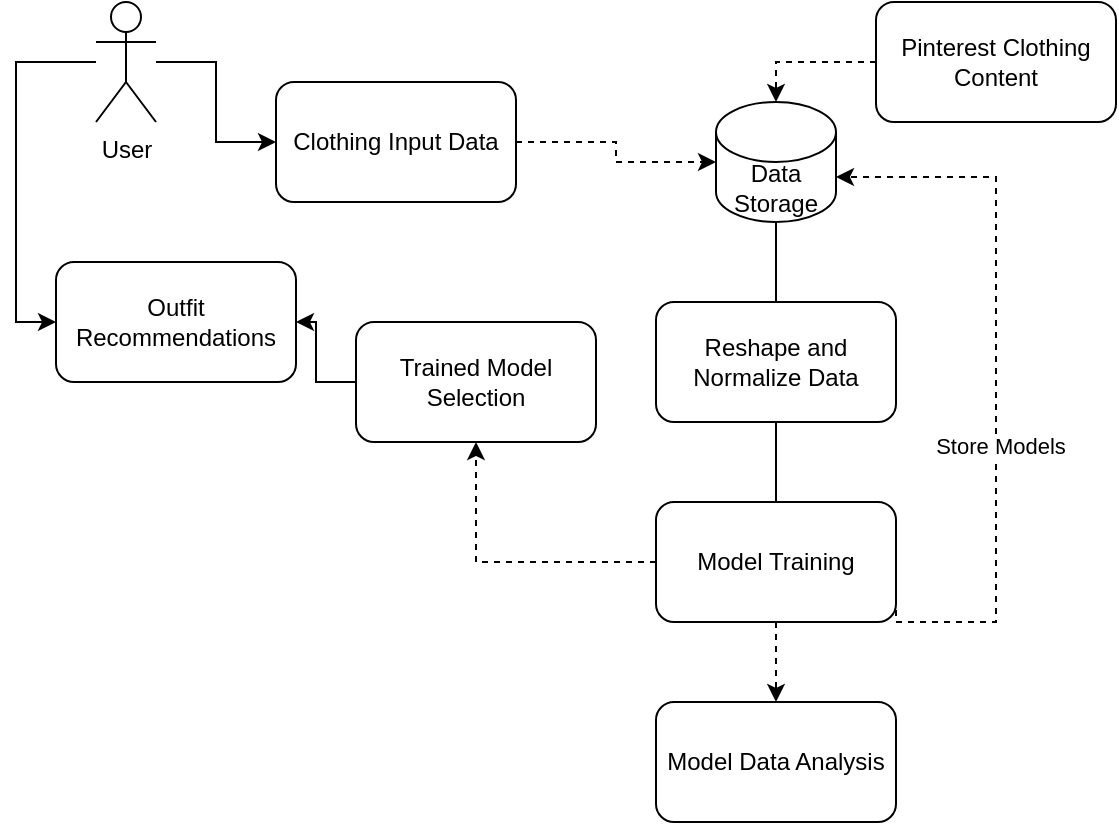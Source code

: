 <mxfile version="24.2.1" type="github">
  <diagram name="Page-1" id="74e2e168-ea6b-b213-b513-2b3c1d86103e">
    <mxGraphModel dx="1321" dy="563" grid="1" gridSize="10" guides="1" tooltips="1" connect="1" arrows="1" fold="1" page="1" pageScale="1" pageWidth="1100" pageHeight="850" background="none" math="0" shadow="0">
      <root>
        <mxCell id="0" />
        <mxCell id="1" parent="0" />
        <mxCell id="vhPZ33AXLJRJ0YqIWIpf-2" style="edgeStyle=orthogonalEdgeStyle;rounded=0;orthogonalLoop=1;jettySize=auto;html=1;dashed=1;" edge="1" parent="1" source="vhPZ33AXLJRJ0YqIWIpf-1" target="vhPZ33AXLJRJ0YqIWIpf-3">
          <mxGeometry relative="1" as="geometry">
            <mxPoint x="430" y="70" as="targetPoint" />
          </mxGeometry>
        </mxCell>
        <mxCell id="vhPZ33AXLJRJ0YqIWIpf-1" value="Clothing Input Data" style="rounded=1;whiteSpace=wrap;html=1;" vertex="1" parent="1">
          <mxGeometry x="180" y="40" width="120" height="60" as="geometry" />
        </mxCell>
        <mxCell id="vhPZ33AXLJRJ0YqIWIpf-4" style="edgeStyle=orthogonalEdgeStyle;rounded=0;orthogonalLoop=1;jettySize=auto;html=1;" edge="1" parent="1" source="vhPZ33AXLJRJ0YqIWIpf-3">
          <mxGeometry relative="1" as="geometry">
            <mxPoint x="430" y="190" as="targetPoint" />
          </mxGeometry>
        </mxCell>
        <mxCell id="vhPZ33AXLJRJ0YqIWIpf-3" value="Data Storage" style="shape=cylinder3;whiteSpace=wrap;html=1;boundedLbl=1;backgroundOutline=1;size=15;" vertex="1" parent="1">
          <mxGeometry x="400" y="50" width="60" height="60" as="geometry" />
        </mxCell>
        <mxCell id="vhPZ33AXLJRJ0YqIWIpf-6" style="edgeStyle=orthogonalEdgeStyle;rounded=0;orthogonalLoop=1;jettySize=auto;html=1;" edge="1" parent="1" source="vhPZ33AXLJRJ0YqIWIpf-5">
          <mxGeometry relative="1" as="geometry">
            <mxPoint x="430" y="280" as="targetPoint" />
          </mxGeometry>
        </mxCell>
        <mxCell id="vhPZ33AXLJRJ0YqIWIpf-5" value="Reshape and Normalize Data" style="rounded=1;whiteSpace=wrap;html=1;" vertex="1" parent="1">
          <mxGeometry x="370" y="150" width="120" height="60" as="geometry" />
        </mxCell>
        <mxCell id="vhPZ33AXLJRJ0YqIWIpf-9" style="edgeStyle=orthogonalEdgeStyle;rounded=0;orthogonalLoop=1;jettySize=auto;html=1;entryX=1;entryY=0;entryDx=0;entryDy=37.5;entryPerimeter=0;exitX=1;exitY=0.5;exitDx=0;exitDy=0;dashed=1;" edge="1" parent="1" source="vhPZ33AXLJRJ0YqIWIpf-8" target="vhPZ33AXLJRJ0YqIWIpf-3">
          <mxGeometry relative="1" as="geometry">
            <mxPoint x="590" y="70" as="targetPoint" />
            <Array as="points">
              <mxPoint x="540" y="310" />
              <mxPoint x="540" y="88" />
            </Array>
          </mxGeometry>
        </mxCell>
        <mxCell id="vhPZ33AXLJRJ0YqIWIpf-10" value="Store Models" style="edgeLabel;html=1;align=center;verticalAlign=middle;resizable=0;points=[];" vertex="1" connectable="0" parent="vhPZ33AXLJRJ0YqIWIpf-9">
          <mxGeometry x="-0.119" y="-2" relative="1" as="geometry">
            <mxPoint as="offset" />
          </mxGeometry>
        </mxCell>
        <mxCell id="vhPZ33AXLJRJ0YqIWIpf-11" style="edgeStyle=orthogonalEdgeStyle;rounded=0;orthogonalLoop=1;jettySize=auto;html=1;dashed=1;entryX=0.5;entryY=1;entryDx=0;entryDy=0;" edge="1" parent="1" source="vhPZ33AXLJRJ0YqIWIpf-8" target="vhPZ33AXLJRJ0YqIWIpf-13">
          <mxGeometry relative="1" as="geometry">
            <mxPoint x="250" y="310" as="targetPoint" />
          </mxGeometry>
        </mxCell>
        <mxCell id="vhPZ33AXLJRJ0YqIWIpf-25" style="edgeStyle=orthogonalEdgeStyle;rounded=0;orthogonalLoop=1;jettySize=auto;html=1;dashed=1;entryX=0.5;entryY=0;entryDx=0;entryDy=0;" edge="1" parent="1" source="vhPZ33AXLJRJ0YqIWIpf-8" target="vhPZ33AXLJRJ0YqIWIpf-26">
          <mxGeometry relative="1" as="geometry">
            <mxPoint x="430.0" y="400.0" as="targetPoint" />
          </mxGeometry>
        </mxCell>
        <mxCell id="vhPZ33AXLJRJ0YqIWIpf-8" value="Model Training" style="rounded=1;whiteSpace=wrap;html=1;" vertex="1" parent="1">
          <mxGeometry x="370" y="250" width="120" height="60" as="geometry" />
        </mxCell>
        <mxCell id="vhPZ33AXLJRJ0YqIWIpf-14" style="edgeStyle=orthogonalEdgeStyle;rounded=0;orthogonalLoop=1;jettySize=auto;html=1;" edge="1" parent="1" source="vhPZ33AXLJRJ0YqIWIpf-13" target="vhPZ33AXLJRJ0YqIWIpf-15">
          <mxGeometry relative="1" as="geometry">
            <mxPoint x="250" y="160" as="targetPoint" />
          </mxGeometry>
        </mxCell>
        <mxCell id="vhPZ33AXLJRJ0YqIWIpf-13" value="Trained Model Selection" style="rounded=1;whiteSpace=wrap;html=1;" vertex="1" parent="1">
          <mxGeometry x="220" y="160" width="120" height="60" as="geometry" />
        </mxCell>
        <mxCell id="vhPZ33AXLJRJ0YqIWIpf-15" value="Outfit Recommendations" style="rounded=1;whiteSpace=wrap;html=1;" vertex="1" parent="1">
          <mxGeometry x="70" y="130" width="120" height="60" as="geometry" />
        </mxCell>
        <mxCell id="vhPZ33AXLJRJ0YqIWIpf-20" style="edgeStyle=orthogonalEdgeStyle;rounded=0;orthogonalLoop=1;jettySize=auto;html=1;entryX=0;entryY=0.5;entryDx=0;entryDy=0;" edge="1" parent="1" source="vhPZ33AXLJRJ0YqIWIpf-16" target="vhPZ33AXLJRJ0YqIWIpf-1">
          <mxGeometry relative="1" as="geometry" />
        </mxCell>
        <mxCell id="vhPZ33AXLJRJ0YqIWIpf-22" style="edgeStyle=orthogonalEdgeStyle;rounded=0;orthogonalLoop=1;jettySize=auto;html=1;entryX=0;entryY=0.5;entryDx=0;entryDy=0;" edge="1" parent="1" source="vhPZ33AXLJRJ0YqIWIpf-16" target="vhPZ33AXLJRJ0YqIWIpf-15">
          <mxGeometry relative="1" as="geometry">
            <mxPoint x="60" y="160" as="targetPoint" />
            <Array as="points">
              <mxPoint x="50" y="30" />
              <mxPoint x="50" y="160" />
            </Array>
          </mxGeometry>
        </mxCell>
        <mxCell id="vhPZ33AXLJRJ0YqIWIpf-16" value="User" style="shape=umlActor;verticalLabelPosition=bottom;verticalAlign=top;html=1;outlineConnect=0;" vertex="1" parent="1">
          <mxGeometry x="90" width="30" height="60" as="geometry" />
        </mxCell>
        <mxCell id="vhPZ33AXLJRJ0YqIWIpf-23" value="Pinterest Clothing Content" style="rounded=1;whiteSpace=wrap;html=1;" vertex="1" parent="1">
          <mxGeometry x="480" width="120" height="60" as="geometry" />
        </mxCell>
        <mxCell id="vhPZ33AXLJRJ0YqIWIpf-24" style="edgeStyle=orthogonalEdgeStyle;rounded=0;orthogonalLoop=1;jettySize=auto;html=1;entryX=0.5;entryY=0;entryDx=0;entryDy=0;entryPerimeter=0;dashed=1;" edge="1" parent="1" source="vhPZ33AXLJRJ0YqIWIpf-23" target="vhPZ33AXLJRJ0YqIWIpf-3">
          <mxGeometry relative="1" as="geometry" />
        </mxCell>
        <mxCell id="vhPZ33AXLJRJ0YqIWIpf-26" value="Model Data Analysis" style="rounded=1;whiteSpace=wrap;html=1;" vertex="1" parent="1">
          <mxGeometry x="370" y="350" width="120" height="60" as="geometry" />
        </mxCell>
      </root>
    </mxGraphModel>
  </diagram>
</mxfile>
